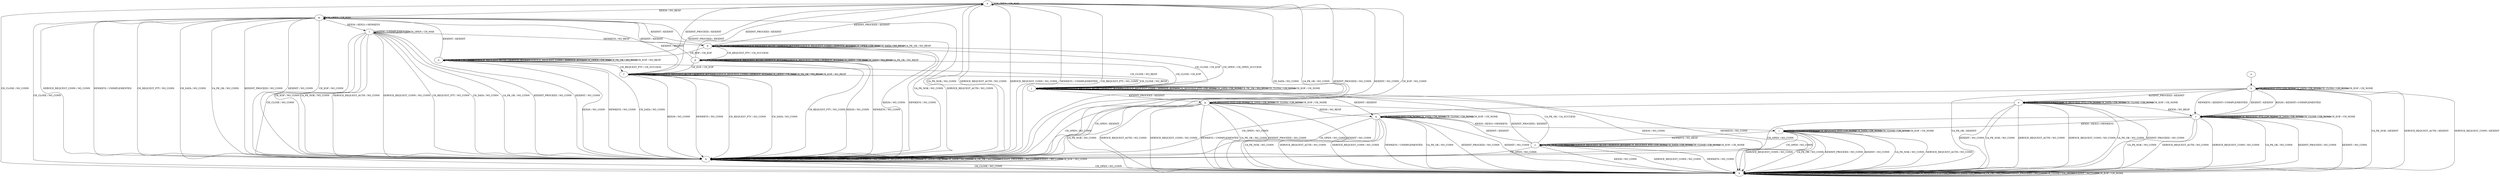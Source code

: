 digraph "" {
	graph ["Incoming time"=0.062591552734375,
		"Outgoing time"=0.1199347972869873,
		Output="{'States': 18, 'Transitions': 222, 'Filename': '../results/ssh/DropBear-DropBear-msat-2.dot'}",
		Reference="{'States': 18, 'Transitions': 222, 'Filename': '../subjects/ssh/DropBear.dot'}",
		Solver=msat,
		Updated="{'States': 18, 'Transitions': 222, 'Filename': '../subjects/ssh/DropBear.dot'}",
		"f-measure"=1.0,
		precision=1.0,
		recall=1.0
	];
	a -> a	[key=0,
		label="CH_OPEN / CH_MAX"];
	a -> b	[key=0,
		label="UA_PK_NOK / NO_CONN"];
	a -> b	[key=1,
		label="SERVICE_REQUEST_AUTH / NO_CONN"];
	a -> b	[key=2,
		label="SERVICE_REQUEST_CONN / NO_CONN"];
	a -> b	[key=3,
		label="NEWKEYS / UNIMPLEMENTED"];
	a -> b	[key=4,
		label="CH_REQUEST_PTY / NO_CONN"];
	a -> b	[key=5,
		label="CH_DATA / NO_CONN"];
	a -> b	[key=6,
		label="UA_PK_OK / NO_CONN"];
	a -> b	[key=7,
		label="KEXINIT_PROCEED / NO_CONN"];
	a -> b	[key=8,
		label="KEXINIT / NO_CONN"];
	a -> b	[key=9,
		label="CH_EOF / NO_CONN"];
	a -> k	[key=0,
		label="CH_CLOSE / NO_CONN"];
	a -> m	[key=0,
		label="KEX30 / NO_RESP"];
	b -> b	[key=0,
		label="UA_PK_NOK / NO_CONN"];
	b -> b	[key=1,
		label="KEX30 / NO_CONN"];
	b -> b	[key=2,
		label="SERVICE_REQUEST_AUTH / NO_CONN"];
	b -> b	[key=3,
		label="SERVICE_REQUEST_CONN / NO_CONN"];
	b -> b	[key=4,
		label="NEWKEYS / NO_CONN"];
	b -> b	[key=5,
		label="CH_REQUEST_PTY / NO_CONN"];
	b -> b	[key=6,
		label="CH_OPEN / CH_MAX"];
	b -> b	[key=7,
		label="CH_DATA / NO_CONN"];
	b -> b	[key=8,
		label="UA_PK_OK / NO_CONN"];
	b -> b	[key=9,
		label="KEXINIT_PROCEED / NO_CONN"];
	b -> b	[key=10,
		label="KEXINIT / NO_CONN"];
	b -> b	[key=11,
		label="CH_EOF / NO_CONN"];
	b -> k	[key=0,
		label="CH_CLOSE / NO_CONN"];
	c -> b	[key=0,
		label="CH_OPEN / NO_CONN"];
	c -> c	[key=0,
		label="UA_PK_NOK / UA_FAILURE"];
	c -> c	[key=1,
		label="SERVICE_REQUEST_AUTH / SERVICE_ACCEPT"];
	c -> c	[key=2,
		label="CH_REQUEST_PTY / CH_NONE"];
	c -> c	[key=3,
		label="CH_DATA / CH_NONE"];
	c -> c	[key=4,
		label="CH_CLOSE / CH_NONE"];
	c -> c	[key=5,
		label="CH_EOF / CH_NONE"];
	c -> g	[key=0,
		label="KEXINIT_PROCEED / KEXINIT"];
	c -> j	[key=0,
		label="UA_PK_OK / UA_SUCCESS"];
	c -> k	[key=0,
		label="KEX30 / NO_CONN"];
	c -> k	[key=1,
		label="SERVICE_REQUEST_CONN / NO_CONN"];
	c -> k	[key=2,
		label="NEWKEYS / NO_CONN"];
	c -> q	[key=0,
		label="KEXINIT / KEXINIT"];
	d -> a	[key=0,
		label="KEXINIT_PROCEED / KEXINIT"];
	d -> b	[key=0,
		label="KEX30 / NO_CONN"];
	d -> b	[key=1,
		label="NEWKEYS / NO_CONN"];
	d -> d	[key=0,
		label="UA_PK_NOK / NO_RESP"];
	d -> d	[key=1,
		label="SERVICE_REQUEST_AUTH / SERVICE_ACCEPT"];
	d -> d	[key=2,
		label="SERVICE_REQUEST_CONN / SERVICE_ACCEPT"];
	d -> d	[key=3,
		label="CH_OPEN / CH_MAX"];
	d -> d	[key=4,
		label="CH_DATA / NO_RESP"];
	d -> d	[key=5,
		label="UA_PK_OK / NO_RESP"];
	d -> j	[key=0,
		label="CH_CLOSE / CH_EOF"];
	d -> m	[key=0,
		label="KEXINIT / KEXINIT"];
	d -> n	[key=0,
		label="CH_EOF / CH_EOF"];
	d -> p	[key=0,
		label="CH_REQUEST_PTY / CH_SUCCESS"];
	e -> h	[key=0];
	f -> a	[key=0,
		label="KEXINIT_PROCEED / KEXINIT"];
	f -> b	[key=0,
		label="KEX30 / NO_CONN"];
	f -> b	[key=1,
		label="NEWKEYS / NO_CONN"];
	f -> b	[key=2,
		label="CH_REQUEST_PTY / NO_CONN"];
	f -> b	[key=3,
		label="CH_DATA / NO_CONN"];
	f -> f	[key=0,
		label="UA_PK_NOK / NO_RESP"];
	f -> f	[key=1,
		label="SERVICE_REQUEST_AUTH / SERVICE_ACCEPT"];
	f -> f	[key=2,
		label="SERVICE_REQUEST_CONN / SERVICE_ACCEPT"];
	f -> f	[key=3,
		label="CH_OPEN / CH_MAX"];
	f -> f	[key=4,
		label="UA_PK_OK / NO_RESP"];
	f -> f	[key=5,
		label="CH_EOF / NO_RESP"];
	f -> j	[key=0,
		label="CH_CLOSE / NO_RESP"];
	f -> m	[key=0,
		label="KEXINIT / KEXINIT"];
	g -> b	[key=0,
		label="CH_OPEN / NO_CONN"];
	g -> g	[key=0,
		label="CH_REQUEST_PTY / CH_NONE"];
	g -> g	[key=1,
		label="CH_DATA / CH_NONE"];
	g -> g	[key=2,
		label="CH_CLOSE / CH_NONE"];
	g -> g	[key=3,
		label="CH_EOF / CH_NONE"];
	g -> k	[key=0,
		label="UA_PK_NOK / NO_CONN"];
	g -> k	[key=1,
		label="SERVICE_REQUEST_AUTH / NO_CONN"];
	g -> k	[key=2,
		label="SERVICE_REQUEST_CONN / NO_CONN"];
	g -> k	[key=3,
		label="NEWKEYS / UNIMPLEMENTED"];
	g -> k	[key=4,
		label="UA_PK_OK / NO_CONN"];
	g -> k	[key=5,
		label="KEXINIT_PROCEED / NO_CONN"];
	g -> k	[key=6,
		label="KEXINIT / NO_CONN"];
	g -> q	[key=0,
		label="KEX30 / NO_RESP"];
	h -> b	[key=0,
		label="CH_OPEN / KEXINIT"];
	h -> h	[key=0,
		label="CH_REQUEST_PTY / CH_NONE"];
	h -> h	[key=1,
		label="CH_DATA / CH_NONE"];
	h -> h	[key=2,
		label="CH_CLOSE / CH_NONE"];
	h -> h	[key=3,
		label="CH_EOF / CH_NONE"];
	h -> k	[key=0,
		label="UA_PK_NOK / KEXINIT"];
	h -> k	[key=1,
		label="SERVICE_REQUEST_AUTH / KEXINIT"];
	h -> k	[key=2,
		label="SERVICE_REQUEST_CONN / KEXINIT"];
	h -> k	[key=3,
		label="UA_PK_OK / KEXINIT"];
	h -> o	[key=0,
		label="KEXINIT_PROCEED / KEXINIT"];
	h -> r	[key=0,
		label="KEX30 / KEXINIT+UNIMPLEMENTED"];
	h -> r	[key=1,
		label="NEWKEYS / KEXINIT+UNIMPLEMENTED"];
	h -> r	[key=2,
		label="KEXINIT / KEXINIT"];
	i -> b	[key=0,
		label="CH_OPEN / NO_CONN"];
	i -> c	[key=0,
		label="NEWKEYS / NO_RESP"];
	i -> i	[key=0,
		label="KEX30 / UNIMPLEMENTED"];
	i -> i	[key=1,
		label="CH_REQUEST_PTY / CH_NONE"];
	i -> i	[key=2,
		label="CH_DATA / CH_NONE"];
	i -> i	[key=3,
		label="CH_CLOSE / CH_NONE"];
	i -> i	[key=4,
		label="CH_EOF / CH_NONE"];
	i -> k	[key=0,
		label="UA_PK_NOK / NO_CONN"];
	i -> k	[key=1,
		label="SERVICE_REQUEST_AUTH / NO_CONN"];
	i -> k	[key=2,
		label="SERVICE_REQUEST_CONN / NO_CONN"];
	i -> k	[key=3,
		label="UA_PK_OK / NO_CONN"];
	i -> k	[key=4,
		label="KEXINIT_PROCEED / NO_CONN"];
	i -> k	[key=5,
		label="KEXINIT / NO_CONN"];
	j -> d	[key=0,
		label="CH_OPEN / CH_OPEN_SUCCESS"];
	j -> g	[key=0,
		label="KEXINIT_PROCEED / KEXINIT"];
	j -> j	[key=0,
		label="UA_PK_NOK / NO_RESP"];
	j -> j	[key=1,
		label="SERVICE_REQUEST_AUTH / SERVICE_ACCEPT"];
	j -> j	[key=2,
		label="SERVICE_REQUEST_CONN / SERVICE_ACCEPT"];
	j -> j	[key=3,
		label="CH_REQUEST_PTY / CH_NONE"];
	j -> j	[key=4,
		label="CH_DATA / CH_NONE"];
	j -> j	[key=5,
		label="UA_PK_OK / NO_RESP"];
	j -> j	[key=6,
		label="CH_CLOSE / CH_NONE"];
	j -> j	[key=7,
		label="CH_EOF / CH_NONE"];
	j -> k	[key=0,
		label="KEX30 / NO_CONN"];
	j -> k	[key=1,
		label="NEWKEYS / NO_CONN"];
	j -> q	[key=0,
		label="KEXINIT / KEXINIT"];
	k -> b	[key=0,
		label="CH_OPEN / NO_CONN"];
	k -> k	[key=0,
		label="UA_PK_NOK / NO_CONN"];
	k -> k	[key=1,
		label="KEX30 / NO_CONN"];
	k -> k	[key=2,
		label="SERVICE_REQUEST_AUTH / NO_CONN"];
	k -> k	[key=3,
		label="SERVICE_REQUEST_CONN / NO_CONN"];
	k -> k	[key=4,
		label="NEWKEYS / NO_CONN"];
	k -> k	[key=5,
		label="CH_REQUEST_PTY / CH_NONE"];
	k -> k	[key=6,
		label="CH_DATA / CH_NONE"];
	k -> k	[key=7,
		label="UA_PK_OK / NO_CONN"];
	k -> k	[key=8,
		label="KEXINIT_PROCEED / NO_CONN"];
	k -> k	[key=9,
		label="CH_CLOSE / CH_NONE"];
	k -> k	[key=10,
		label="KEXINIT / NO_CONN"];
	k -> k	[key=11,
		label="CH_EOF / CH_NONE"];
	l -> b	[key=0,
		label="UA_PK_NOK / NO_CONN"];
	l -> b	[key=1,
		label="SERVICE_REQUEST_AUTH / NO_CONN"];
	l -> b	[key=2,
		label="SERVICE_REQUEST_CONN / NO_CONN"];
	l -> b	[key=3,
		label="CH_REQUEST_PTY / NO_CONN"];
	l -> b	[key=4,
		label="CH_DATA / NO_CONN"];
	l -> b	[key=5,
		label="UA_PK_OK / NO_CONN"];
	l -> b	[key=6,
		label="KEXINIT_PROCEED / NO_CONN"];
	l -> b	[key=7,
		label="KEXINIT / NO_CONN"];
	l -> b	[key=8,
		label="CH_EOF / NO_CONN"];
	l -> d	[key=0,
		label="NEWKEYS / NO_RESP"];
	l -> k	[key=0,
		label="CH_CLOSE / NO_CONN"];
	l -> l	[key=0,
		label="KEX30 / UNIMPLEMENTED"];
	l -> l	[key=1,
		label="CH_OPEN / CH_MAX"];
	m -> b	[key=0,
		label="UA_PK_NOK / NO_CONN"];
	m -> b	[key=1,
		label="SERVICE_REQUEST_AUTH / NO_CONN"];
	m -> b	[key=2,
		label="SERVICE_REQUEST_CONN / NO_CONN"];
	m -> b	[key=3,
		label="NEWKEYS / UNIMPLEMENTED"];
	m -> b	[key=4,
		label="CH_REQUEST_PTY / NO_CONN"];
	m -> b	[key=5,
		label="CH_DATA / NO_CONN"];
	m -> b	[key=6,
		label="UA_PK_OK / NO_CONN"];
	m -> b	[key=7,
		label="KEXINIT_PROCEED / NO_CONN"];
	m -> b	[key=8,
		label="KEXINIT / NO_CONN"];
	m -> b	[key=9,
		label="CH_EOF / NO_CONN"];
	m -> k	[key=0,
		label="CH_CLOSE / NO_CONN"];
	m -> l	[key=0,
		label="KEX30 / KEX31+NEWKEYS"];
	m -> m	[key=0,
		label="CH_OPEN / CH_MAX"];
	n -> a	[key=0,
		label="KEXINIT_PROCEED / KEXINIT"];
	n -> b	[key=0,
		label="KEX30 / NO_CONN"];
	n -> b	[key=1,
		label="NEWKEYS / NO_CONN"];
	n -> b	[key=2,
		label="CH_DATA / NO_CONN"];
	n -> f	[key=0,
		label="CH_REQUEST_PTY / CH_SUCCESS"];
	n -> j	[key=0,
		label="CH_CLOSE / NO_RESP"];
	n -> m	[key=0,
		label="KEXINIT / KEXINIT"];
	n -> n	[key=0,
		label="UA_PK_NOK / NO_RESP"];
	n -> n	[key=1,
		label="SERVICE_REQUEST_AUTH / SERVICE_ACCEPT"];
	n -> n	[key=2,
		label="SERVICE_REQUEST_CONN / SERVICE_ACCEPT"];
	n -> n	[key=3,
		label="CH_OPEN / CH_MAX"];
	n -> n	[key=4,
		label="UA_PK_OK / NO_RESP"];
	n -> n	[key=5,
		label="CH_EOF / NO_RESP"];
	o -> b	[key=0,
		label="CH_OPEN / NO_CONN"];
	o -> k	[key=0,
		label="UA_PK_NOK / NO_CONN"];
	o -> k	[key=1,
		label="SERVICE_REQUEST_AUTH / NO_CONN"];
	o -> k	[key=2,
		label="SERVICE_REQUEST_CONN / NO_CONN"];
	o -> k	[key=3,
		label="UA_PK_OK / NO_CONN"];
	o -> k	[key=4,
		label="KEXINIT_PROCEED / NO_CONN"];
	o -> k	[key=5,
		label="KEXINIT / NO_CONN"];
	o -> o	[key=0,
		label="NEWKEYS / UNIMPLEMENTED"];
	o -> o	[key=1,
		label="CH_REQUEST_PTY / CH_NONE"];
	o -> o	[key=2,
		label="CH_DATA / CH_NONE"];
	o -> o	[key=3,
		label="CH_CLOSE / CH_NONE"];
	o -> o	[key=4,
		label="CH_EOF / CH_NONE"];
	o -> r	[key=0,
		label="KEX30 / NO_RESP"];
	p -> a	[key=0,
		label="KEXINIT_PROCEED / KEXINIT"];
	p -> b	[key=0,
		label="KEX30 / NO_CONN"];
	p -> b	[key=1,
		label="NEWKEYS / NO_CONN"];
	p -> b	[key=2,
		label="CH_REQUEST_PTY / NO_CONN"];
	p -> f	[key=0,
		label="CH_EOF / CH_EOF"];
	p -> j	[key=0,
		label="CH_CLOSE / CH_EOF"];
	p -> m	[key=0,
		label="KEXINIT / KEXINIT"];
	p -> p	[key=0,
		label="UA_PK_NOK / NO_RESP"];
	p -> p	[key=1,
		label="SERVICE_REQUEST_AUTH / SERVICE_ACCEPT"];
	p -> p	[key=2,
		label="SERVICE_REQUEST_CONN / SERVICE_ACCEPT"];
	p -> p	[key=3,
		label="CH_OPEN / CH_MAX"];
	p -> p	[key=4,
		label="CH_DATA / NO_RESP"];
	p -> p	[key=5,
		label="UA_PK_OK / NO_RESP"];
	q -> b	[key=0,
		label="CH_OPEN / NO_CONN"];
	q -> i	[key=0,
		label="KEX30 / KEX31+NEWKEYS"];
	q -> k	[key=0,
		label="UA_PK_NOK / NO_CONN"];
	q -> k	[key=1,
		label="SERVICE_REQUEST_AUTH / NO_CONN"];
	q -> k	[key=2,
		label="SERVICE_REQUEST_CONN / NO_CONN"];
	q -> k	[key=3,
		label="NEWKEYS / UNIMPLEMENTED"];
	q -> k	[key=4,
		label="UA_PK_OK / NO_CONN"];
	q -> k	[key=5,
		label="KEXINIT_PROCEED / NO_CONN"];
	q -> k	[key=6,
		label="KEXINIT / NO_CONN"];
	q -> q	[key=0,
		label="CH_REQUEST_PTY / CH_NONE"];
	q -> q	[key=1,
		label="CH_DATA / CH_NONE"];
	q -> q	[key=2,
		label="CH_CLOSE / CH_NONE"];
	q -> q	[key=3,
		label="CH_EOF / CH_NONE"];
	r -> b	[key=0,
		label="CH_OPEN / NO_CONN"];
	r -> i	[key=0,
		label="KEX30 / KEX31+NEWKEYS"];
	r -> k	[key=0,
		label="UA_PK_NOK / NO_CONN"];
	r -> k	[key=1,
		label="SERVICE_REQUEST_AUTH / NO_CONN"];
	r -> k	[key=2,
		label="SERVICE_REQUEST_CONN / NO_CONN"];
	r -> k	[key=3,
		label="UA_PK_OK / NO_CONN"];
	r -> k	[key=4,
		label="KEXINIT_PROCEED / NO_CONN"];
	r -> k	[key=5,
		label="KEXINIT / NO_CONN"];
	r -> r	[key=0,
		label="NEWKEYS / UNIMPLEMENTED"];
	r -> r	[key=1,
		label="CH_REQUEST_PTY / CH_NONE"];
	r -> r	[key=2,
		label="CH_DATA / CH_NONE"];
	r -> r	[key=3,
		label="CH_CLOSE / CH_NONE"];
	r -> r	[key=4,
		label="CH_EOF / CH_NONE"];
}
